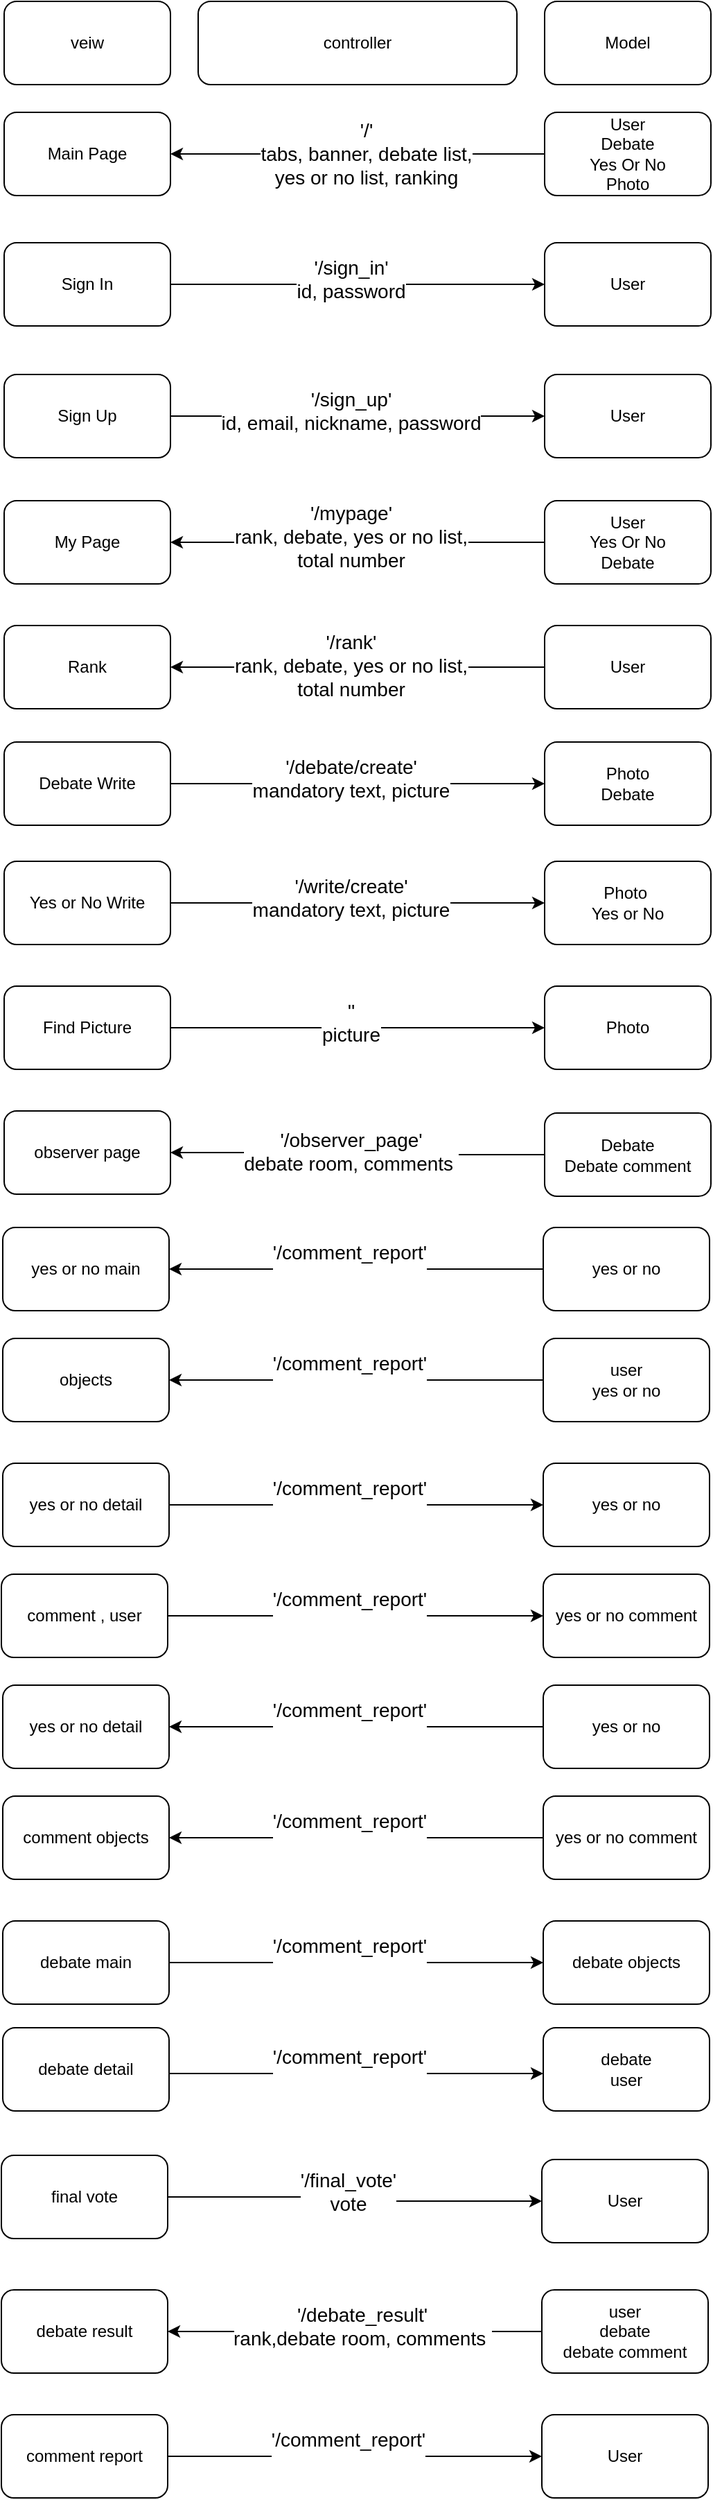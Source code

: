 <mxfile type="github" version="10.6.3"><diagram id="3yDAARl3QmYoI9J8q5zn" name="Page-1"><mxGraphModel grid="1" shadow="0" math="0" pageHeight="1169" pageWidth="827" pageScale="1" page="1" fold="1" arrows="1" connect="1" tooltips="1" guides="1" gridSize="10" dy="760" dx="1028"><root><mxCell id="0" /><mxCell id="1" parent="0" /><mxCell id="imhTDIiOXqtRutM54486-1" value="veiw&lt;br&gt;" parent="1" style="rounded=1;whiteSpace=wrap;html=1;" vertex="1"><mxGeometry as="geometry" x="120" y="50" width="120" height="60" /></mxCell><mxCell id="imhTDIiOXqtRutM54486-2" value="controller" parent="1" style="rounded=1;whiteSpace=wrap;html=1;" vertex="1"><mxGeometry as="geometry" x="260" y="50" width="230" height="60" /></mxCell><mxCell id="imhTDIiOXqtRutM54486-3" value="Model&lt;br&gt;" parent="1" style="rounded=1;whiteSpace=wrap;html=1;" vertex="1"><mxGeometry as="geometry" x="510" y="50" width="120" height="60" /></mxCell><mxCell id="imhTDIiOXqtRutM54486-36" value="Main Page" parent="1" style="rounded=1;whiteSpace=wrap;html=1;" vertex="1"><mxGeometry as="geometry" x="120" y="130" width="120" height="60" /></mxCell><mxCell id="imhTDIiOXqtRutM54486-37" value="Rank" parent="1" style="rounded=1;whiteSpace=wrap;html=1;" vertex="1"><mxGeometry as="geometry" x="120" y="500" width="120" height="60" /></mxCell><mxCell id="imhTDIiOXqtRutM54486-38" value="My Page" parent="1" style="rounded=1;whiteSpace=wrap;html=1;" vertex="1"><mxGeometry as="geometry" x="120" y="410" width="120" height="60" /></mxCell><mxCell id="imhTDIiOXqtRutM54486-39" parent="1" style="edgeStyle=orthogonalEdgeStyle;rounded=0;orthogonalLoop=1;jettySize=auto;html=1;exitX=1;exitY=0.5;exitDx=0;exitDy=0;entryX=0;entryY=0.5;entryDx=0;entryDy=0;fontSize=20;" edge="1" source="imhTDIiOXqtRutM54486-40" target="imhTDIiOXqtRutM54486-54"><mxGeometry as="geometry" relative="1" /></mxCell><mxCell id="imhTDIiOXqtRutM54486-40" value="Sign In" parent="1" style="rounded=1;whiteSpace=wrap;html=1;" vertex="1"><mxGeometry as="geometry" x="120" y="224" width="120" height="60" /></mxCell><mxCell id="imhTDIiOXqtRutM54486-41" parent="1" style="edgeStyle=orthogonalEdgeStyle;rounded=0;orthogonalLoop=1;jettySize=auto;html=1;exitX=1;exitY=0.5;exitDx=0;exitDy=0;entryX=0;entryY=0.5;entryDx=0;entryDy=0;fontSize=20;" edge="1" source="imhTDIiOXqtRutM54486-42" target="imhTDIiOXqtRutM54486-55"><mxGeometry as="geometry" relative="1" /></mxCell><mxCell id="imhTDIiOXqtRutM54486-42" value="Sign Up" parent="1" style="rounded=1;whiteSpace=wrap;html=1;" vertex="1"><mxGeometry as="geometry" x="120" y="319" width="120" height="60" /></mxCell><mxCell id="imhTDIiOXqtRutM54486-43" parent="1" style="edgeStyle=orthogonalEdgeStyle;rounded=0;orthogonalLoop=1;jettySize=auto;html=1;exitX=1;exitY=0.5;exitDx=0;exitDy=0;entryX=0;entryY=0.5;entryDx=0;entryDy=0;fontSize=20;" edge="1" source="imhTDIiOXqtRutM54486-44" target="imhTDIiOXqtRutM54486-56"><mxGeometry as="geometry" relative="1" /></mxCell><mxCell id="imhTDIiOXqtRutM54486-44" value="Yes or No Write" parent="1" style="rounded=1;whiteSpace=wrap;html=1;" vertex="1"><mxGeometry as="geometry" x="120" y="670" width="120" height="60" /></mxCell><mxCell id="imhTDIiOXqtRutM54486-45" parent="1" style="edgeStyle=orthogonalEdgeStyle;rounded=0;orthogonalLoop=1;jettySize=auto;html=1;exitX=1;exitY=0.5;exitDx=0;exitDy=0;entryX=0;entryY=0.5;entryDx=0;entryDy=0;fontSize=20;" edge="1" source="imhTDIiOXqtRutM54486-46" target="imhTDIiOXqtRutM54486-57"><mxGeometry as="geometry" relative="1" /></mxCell><mxCell id="imhTDIiOXqtRutM54486-46" value="Debate Write" parent="1" style="rounded=1;whiteSpace=wrap;html=1;" vertex="1"><mxGeometry as="geometry" x="120" y="584" width="120" height="60" /></mxCell><mxCell id="imhTDIiOXqtRutM54486-47" parent="1" style="edgeStyle=orthogonalEdgeStyle;rounded=0;orthogonalLoop=1;jettySize=auto;html=1;exitX=0;exitY=0.5;exitDx=0;exitDy=0;entryX=1;entryY=0.5;entryDx=0;entryDy=0;fontSize=20;" edge="1" source="imhTDIiOXqtRutM54486-49" target="imhTDIiOXqtRutM54486-36"><mxGeometry as="geometry" relative="1" /></mxCell><mxCell id="imhTDIiOXqtRutM54486-48" value="'/'&lt;br style=&quot;font-size: 14px&quot;&gt;tabs, banner, debate list, &lt;br&gt;yes or no list, ranking&lt;br style=&quot;font-size: 14px&quot;&gt;" parent="imhTDIiOXqtRutM54486-47" style="text;html=1;resizable=0;points=[];align=center;verticalAlign=middle;labelBackgroundColor=#ffffff;fontSize=14;" vertex="1" connectable="0"><mxGeometry as="geometry" x="-0.291" y="1" relative="1"><mxPoint as="offset" x="-34" y="-1" /></mxGeometry></mxCell><mxCell id="imhTDIiOXqtRutM54486-49" value="User&lt;br&gt;Debate&lt;br&gt;Yes Or No&lt;br&gt;Photo&lt;br&gt;" parent="1" style="rounded=1;whiteSpace=wrap;html=1;" vertex="1"><mxGeometry as="geometry" x="510" y="130" width="120" height="60" /></mxCell><mxCell id="imhTDIiOXqtRutM54486-50" parent="1" style="edgeStyle=orthogonalEdgeStyle;rounded=0;orthogonalLoop=1;jettySize=auto;html=1;exitX=0;exitY=0.5;exitDx=0;exitDy=0;entryX=1;entryY=0.5;entryDx=0;entryDy=0;fontSize=20;" edge="1" source="imhTDIiOXqtRutM54486-51" target="imhTDIiOXqtRutM54486-37"><mxGeometry as="geometry" relative="1" /></mxCell><mxCell id="imhTDIiOXqtRutM54486-51" value="User" parent="1" style="rounded=1;whiteSpace=wrap;html=1;" vertex="1"><mxGeometry as="geometry" x="510" y="500" width="120" height="60" /></mxCell><mxCell id="imhTDIiOXqtRutM54486-52" parent="1" style="edgeStyle=orthogonalEdgeStyle;rounded=0;orthogonalLoop=1;jettySize=auto;html=1;exitX=0;exitY=0.5;exitDx=0;exitDy=0;entryX=1;entryY=0.5;entryDx=0;entryDy=0;fontSize=20;" edge="1" source="imhTDIiOXqtRutM54486-53" target="imhTDIiOXqtRutM54486-38"><mxGeometry as="geometry" relative="1" /></mxCell><mxCell id="imhTDIiOXqtRutM54486-53" value="User&lt;br&gt;Yes Or No&lt;br&gt;Debate&lt;br&gt;" parent="1" style="rounded=1;whiteSpace=wrap;html=1;" vertex="1"><mxGeometry as="geometry" x="510" y="410" width="120" height="60" /></mxCell><mxCell id="imhTDIiOXqtRutM54486-54" value="User" parent="1" style="rounded=1;whiteSpace=wrap;html=1;" vertex="1"><mxGeometry as="geometry" x="510" y="224" width="120" height="60" /></mxCell><mxCell id="imhTDIiOXqtRutM54486-55" value="User" parent="1" style="rounded=1;whiteSpace=wrap;html=1;" vertex="1"><mxGeometry as="geometry" x="510" y="319" width="120" height="60" /></mxCell><mxCell id="imhTDIiOXqtRutM54486-56" value="Photo&amp;nbsp;&lt;br&gt;Yes or No&lt;br&gt;" parent="1" style="rounded=1;whiteSpace=wrap;html=1;" vertex="1"><mxGeometry as="geometry" x="510" y="670" width="120" height="60" /></mxCell><mxCell id="imhTDIiOXqtRutM54486-57" value="Photo&lt;br&gt;Debate&lt;br&gt;" parent="1" style="rounded=1;whiteSpace=wrap;html=1;" vertex="1"><mxGeometry as="geometry" x="510" y="584" width="120" height="60" /></mxCell><mxCell id="imhTDIiOXqtRutM54486-58" parent="1" style="edgeStyle=orthogonalEdgeStyle;rounded=0;orthogonalLoop=1;jettySize=auto;html=1;exitX=1;exitY=0.5;exitDx=0;exitDy=0;entryX=0;entryY=0.5;entryDx=0;entryDy=0;fontSize=20;" edge="1" source="imhTDIiOXqtRutM54486-59" target="imhTDIiOXqtRutM54486-60"><mxGeometry as="geometry" relative="1" /></mxCell><mxCell id="imhTDIiOXqtRutM54486-59" value="Find Picture" parent="1" style="rounded=1;whiteSpace=wrap;html=1;" vertex="1"><mxGeometry as="geometry" x="120" y="760" width="120" height="60" /></mxCell><mxCell id="imhTDIiOXqtRutM54486-60" value="Photo" parent="1" style="rounded=1;whiteSpace=wrap;html=1;" vertex="1"><mxGeometry as="geometry" x="510" y="760" width="120" height="60" /></mxCell><mxCell id="imhTDIiOXqtRutM54486-61" value="'/sign_in'&lt;br&gt;id, password&lt;br style=&quot;font-size: 14px&quot;&gt;" parent="1" style="text;html=1;resizable=0;points=[];align=center;verticalAlign=middle;labelBackgroundColor=#ffffff;fontSize=14;" vertex="1" connectable="0"><mxGeometry as="geometry" x="409.857" y="253.857"><mxPoint as="offset" x="-40" y="-4" /></mxGeometry></mxCell><mxCell id="imhTDIiOXqtRutM54486-62" value="'/sign_up'&lt;br&gt;id, email, nickname, password&lt;br style=&quot;font-size: 14px&quot;&gt;" parent="1" style="text;html=1;resizable=0;points=[];align=center;verticalAlign=middle;labelBackgroundColor=#ffffff;fontSize=14;" vertex="1" connectable="0"><mxGeometry as="geometry" x="409.857" y="348.857"><mxPoint as="offset" x="-40" y="-4" /></mxGeometry></mxCell><mxCell id="imhTDIiOXqtRutM54486-63" value="'/mypage'&lt;br&gt;rank, debate, yes or no list, &lt;br&gt;total number&lt;br style=&quot;font-size: 14px&quot;&gt;" parent="1" style="text;html=1;resizable=0;points=[];align=center;verticalAlign=middle;labelBackgroundColor=#ffffff;fontSize=14;" vertex="1" connectable="0"><mxGeometry as="geometry" x="409.857" y="439.857"><mxPoint as="offset" x="-40" y="-4" /></mxGeometry></mxCell><mxCell id="imhTDIiOXqtRutM54486-64" value="'/rank'&lt;br&gt;rank, debate, yes or no list, &lt;br&gt;total number&lt;br style=&quot;font-size: 14px&quot;&gt;" parent="1" style="text;html=1;resizable=0;points=[];align=center;verticalAlign=middle;labelBackgroundColor=#ffffff;fontSize=14;" vertex="1" connectable="0"><mxGeometry as="geometry" x="409.857" y="532.857"><mxPoint as="offset" x="-40" y="-4" /></mxGeometry></mxCell><mxCell id="imhTDIiOXqtRutM54486-65" value="'/debate/create'&lt;br&gt;mandatory text, picture&lt;br style=&quot;font-size: 14px&quot;&gt;" parent="1" style="text;html=1;resizable=0;points=[];align=center;verticalAlign=middle;labelBackgroundColor=#ffffff;fontSize=14;" vertex="1" connectable="0"><mxGeometry as="geometry" x="409.857" y="613.857"><mxPoint as="offset" x="-40" y="-4" /></mxGeometry></mxCell><mxCell id="imhTDIiOXqtRutM54486-66" value="'/write/create'&lt;br&gt;mandatory text, picture&lt;br style=&quot;font-size: 14px&quot;&gt;" parent="1" style="text;html=1;resizable=0;points=[];align=center;verticalAlign=middle;labelBackgroundColor=#ffffff;fontSize=14;" vertex="1" connectable="0"><mxGeometry as="geometry" x="409.857" y="699.857"><mxPoint as="offset" x="-40" y="-4" /></mxGeometry></mxCell><mxCell id="imhTDIiOXqtRutM54486-67" value="''&lt;br&gt;picture&lt;br style=&quot;font-size: 14px&quot;&gt;" parent="1" style="text;html=1;resizable=0;points=[];align=center;verticalAlign=middle;labelBackgroundColor=#ffffff;fontSize=14;" vertex="1" connectable="0"><mxGeometry as="geometry" x="409.857" y="789.857"><mxPoint as="offset" x="-40" y="-4" /></mxGeometry></mxCell><mxCell id="imhTDIiOXqtRutM54486-68" parent="1" style="edgeStyle=orthogonalEdgeStyle;rounded=0;orthogonalLoop=1;jettySize=auto;html=1;exitX=1;exitY=0.5;exitDx=0;exitDy=0;" edge="1" source="imhTDIiOXqtRutM54486-69" target="imhTDIiOXqtRutM54486-77"><mxGeometry as="geometry" relative="1" /></mxCell><mxCell id="imhTDIiOXqtRutM54486-69" value="final vote" parent="1" style="rounded=1;whiteSpace=wrap;html=1;" vertex="1"><mxGeometry as="geometry" x="118" y="1603" width="120" height="60" /></mxCell><mxCell id="imhTDIiOXqtRutM54486-70" parent="1" style="edgeStyle=orthogonalEdgeStyle;rounded=0;orthogonalLoop=1;jettySize=auto;html=1;exitX=0;exitY=0.5;exitDx=0;exitDy=0;entryX=1;entryY=0.5;entryDx=0;entryDy=0;" edge="1" source="imhTDIiOXqtRutM54486-71" target="imhTDIiOXqtRutM54486-74"><mxGeometry as="geometry" relative="1" /></mxCell><mxCell id="imhTDIiOXqtRutM54486-71" value="Debate&lt;br&gt;Debate comment&lt;br&gt;" parent="1" style="rounded=1;whiteSpace=wrap;html=1;" vertex="1"><mxGeometry as="geometry" x="510" y="851.5" width="120" height="60" /></mxCell><mxCell id="imhTDIiOXqtRutM54486-72" value="'/observer_page'&lt;br&gt;debate room, comments&amp;nbsp;&lt;br style=&quot;font-size: 14px&quot;&gt;" parent="1" style="text;html=1;resizable=0;points=[];align=center;verticalAlign=middle;labelBackgroundColor=#ffffff;fontSize=14;" vertex="1" connectable="0"><mxGeometry as="geometry" x="409.857" y="882.857"><mxPoint as="offset" x="-40" y="-4" /></mxGeometry></mxCell><mxCell id="imhTDIiOXqtRutM54486-73" value="debate result" parent="1" style="rounded=1;whiteSpace=wrap;html=1;" vertex="1"><mxGeometry as="geometry" x="118" y="1700" width="120" height="60" /></mxCell><mxCell id="imhTDIiOXqtRutM54486-74" value="observer page" parent="1" style="rounded=1;whiteSpace=wrap;html=1;" vertex="1"><mxGeometry as="geometry" x="120" y="850" width="120" height="60" /></mxCell><mxCell id="imhTDIiOXqtRutM54486-75" parent="1" style="edgeStyle=orthogonalEdgeStyle;rounded=0;orthogonalLoop=1;jettySize=auto;html=1;exitX=1;exitY=0.5;exitDx=0;exitDy=0;" edge="1" source="imhTDIiOXqtRutM54486-76" target="imhTDIiOXqtRutM54486-78"><mxGeometry as="geometry" relative="1" /></mxCell><mxCell id="imhTDIiOXqtRutM54486-76" value="comment report" parent="1" style="rounded=1;whiteSpace=wrap;html=1;" vertex="1"><mxGeometry as="geometry" x="118" y="1790" width="120" height="60" /></mxCell><mxCell id="imhTDIiOXqtRutM54486-77" value="User" parent="1" style="rounded=1;whiteSpace=wrap;html=1;" vertex="1"><mxGeometry as="geometry" x="508" y="1606" width="120" height="60" /></mxCell><mxCell id="imhTDIiOXqtRutM54486-78" value="User" parent="1" style="rounded=1;whiteSpace=wrap;html=1;" vertex="1"><mxGeometry as="geometry" x="508" y="1790" width="120" height="60" /></mxCell><mxCell id="imhTDIiOXqtRutM54486-79" parent="1" style="edgeStyle=orthogonalEdgeStyle;rounded=0;orthogonalLoop=1;jettySize=auto;html=1;exitX=0;exitY=0.5;exitDx=0;exitDy=0;" edge="1" source="imhTDIiOXqtRutM54486-80" target="imhTDIiOXqtRutM54486-73"><mxGeometry as="geometry" relative="1" /></mxCell><mxCell id="imhTDIiOXqtRutM54486-80" value="user&lt;br&gt;debate&lt;br&gt;debate comment&lt;br&gt;" parent="1" style="rounded=1;whiteSpace=wrap;html=1;" vertex="1"><mxGeometry as="geometry" x="508" y="1700" width="120" height="60" /></mxCell><mxCell id="imhTDIiOXqtRutM54486-81" value="'/final_vote'&lt;br&gt;vote&lt;br style=&quot;font-size: 14px&quot;&gt;" parent="1" style="text;html=1;resizable=0;points=[];align=center;verticalAlign=middle;labelBackgroundColor=#ffffff;fontSize=14;" vertex="1" connectable="0"><mxGeometry as="geometry" x="407.857" y="1632.857"><mxPoint as="offset" x="-40" y="-4" /></mxGeometry></mxCell><mxCell id="imhTDIiOXqtRutM54486-82" value="'/debate_result'&lt;br&gt;rank,debate room, comments&amp;nbsp;&lt;br style=&quot;font-size: 14px&quot;&gt;" parent="1" style="text;html=1;resizable=0;points=[];align=center;verticalAlign=middle;labelBackgroundColor=#ffffff;fontSize=14;" vertex="1" connectable="0"><mxGeometry as="geometry" x="417.857" y="1729.857"><mxPoint as="offset" x="-40" y="-4" /></mxGeometry></mxCell><mxCell id="imhTDIiOXqtRutM54486-83" value="'/comment_report'&lt;br&gt;&lt;br style=&quot;font-size: 14px&quot;&gt;" parent="1" style="text;html=1;resizable=0;points=[];align=center;verticalAlign=middle;labelBackgroundColor=#ffffff;fontSize=14;" vertex="1" connectable="0"><mxGeometry as="geometry" x="407.857" y="1819.857"><mxPoint as="offset" x="-40" y="-4" /></mxGeometry></mxCell><mxCell id="imhTDIiOXqtRutM54486-85" value="yes or no main&lt;br&gt;" parent="1" style="rounded=1;whiteSpace=wrap;html=1;" vertex="1"><mxGeometry as="geometry" x="119" y="934" width="120" height="60" /></mxCell><mxCell id="imhTDIiOXqtRutM54486-104" parent="1" style="edgeStyle=orthogonalEdgeStyle;rounded=0;orthogonalLoop=1;jettySize=auto;html=1;exitX=0;exitY=0.5;exitDx=0;exitDy=0;entryX=1;entryY=0.5;entryDx=0;entryDy=0;" edge="1" source="imhTDIiOXqtRutM54486-86" target="imhTDIiOXqtRutM54486-85"><mxGeometry as="geometry" relative="1" /></mxCell><mxCell id="imhTDIiOXqtRutM54486-86" value="yes or no&lt;br&gt;" parent="1" style="rounded=1;whiteSpace=wrap;html=1;" vertex="1"><mxGeometry as="geometry" x="509" y="934" width="120" height="60" /></mxCell><mxCell id="imhTDIiOXqtRutM54486-87" value="'/comment_report'&lt;br&gt;&lt;br style=&quot;font-size: 14px&quot;&gt;" parent="1" style="text;html=1;resizable=0;points=[];align=center;verticalAlign=middle;labelBackgroundColor=#ffffff;fontSize=14;" vertex="1" connectable="0"><mxGeometry as="geometry" x="408.857" y="963.857"><mxPoint as="offset" x="-40" y="-4" /></mxGeometry></mxCell><mxCell id="imhTDIiOXqtRutM54486-89" value="objects" parent="1" style="rounded=1;whiteSpace=wrap;html=1;" vertex="1"><mxGeometry as="geometry" x="119" y="1014" width="120" height="60" /></mxCell><mxCell id="imhTDIiOXqtRutM54486-105" parent="1" style="edgeStyle=orthogonalEdgeStyle;rounded=0;orthogonalLoop=1;jettySize=auto;html=1;exitX=0;exitY=0.5;exitDx=0;exitDy=0;entryX=1;entryY=0.5;entryDx=0;entryDy=0;" edge="1" source="imhTDIiOXqtRutM54486-90" target="imhTDIiOXqtRutM54486-89"><mxGeometry as="geometry" relative="1" /></mxCell><mxCell id="imhTDIiOXqtRutM54486-90" value="user&lt;br&gt;yes or no&lt;br&gt;" parent="1" style="rounded=1;whiteSpace=wrap;html=1;" vertex="1"><mxGeometry as="geometry" x="509" y="1014" width="120" height="60" /></mxCell><mxCell id="imhTDIiOXqtRutM54486-91" value="'/comment_report'&lt;br&gt;&lt;br style=&quot;font-size: 14px&quot;&gt;" parent="1" style="text;html=1;resizable=0;points=[];align=center;verticalAlign=middle;labelBackgroundColor=#ffffff;fontSize=14;" vertex="1" connectable="0"><mxGeometry as="geometry" x="408.857" y="1043.857"><mxPoint as="offset" x="-40" y="-4" /></mxGeometry></mxCell><mxCell id="imhTDIiOXqtRutM54486-96" parent="1" style="edgeStyle=orthogonalEdgeStyle;rounded=0;orthogonalLoop=1;jettySize=auto;html=1;exitX=1;exitY=0.5;exitDx=0;exitDy=0;" edge="1" source="imhTDIiOXqtRutM54486-97" target="imhTDIiOXqtRutM54486-98"><mxGeometry as="geometry" relative="1" /></mxCell><mxCell id="imhTDIiOXqtRutM54486-97" value="yes or no detail&lt;br&gt;" parent="1" style="rounded=1;whiteSpace=wrap;html=1;" vertex="1"><mxGeometry as="geometry" x="119" y="1104" width="120" height="60" /></mxCell><mxCell id="imhTDIiOXqtRutM54486-98" value="yes or no" parent="1" style="rounded=1;whiteSpace=wrap;html=1;" vertex="1"><mxGeometry as="geometry" x="509" y="1104" width="120" height="60" /></mxCell><mxCell id="imhTDIiOXqtRutM54486-99" value="'/comment_report'&lt;br&gt;&lt;br style=&quot;font-size: 14px&quot;&gt;" parent="1" style="text;html=1;resizable=0;points=[];align=center;verticalAlign=middle;labelBackgroundColor=#ffffff;fontSize=14;" vertex="1" connectable="0"><mxGeometry as="geometry" x="408.857" y="1133.857"><mxPoint as="offset" x="-40" y="-4" /></mxGeometry></mxCell><mxCell id="imhTDIiOXqtRutM54486-100" parent="1" style="edgeStyle=orthogonalEdgeStyle;rounded=0;orthogonalLoop=1;jettySize=auto;html=1;exitX=1;exitY=0.5;exitDx=0;exitDy=0;" edge="1" source="imhTDIiOXqtRutM54486-101" target="imhTDIiOXqtRutM54486-102"><mxGeometry as="geometry" relative="1" /></mxCell><mxCell id="imhTDIiOXqtRutM54486-101" value="comment , user&lt;br&gt;" parent="1" style="rounded=1;whiteSpace=wrap;html=1;" vertex="1"><mxGeometry as="geometry" x="118" y="1184" width="120" height="60" /></mxCell><mxCell id="imhTDIiOXqtRutM54486-102" value="yes or no comment&lt;br&gt;" parent="1" style="rounded=1;whiteSpace=wrap;html=1;" vertex="1"><mxGeometry as="geometry" x="509" y="1184" width="120" height="60" /></mxCell><mxCell id="imhTDIiOXqtRutM54486-103" value="'/comment_report'&lt;br&gt;&lt;br style=&quot;font-size: 14px&quot;&gt;" parent="1" style="text;html=1;resizable=0;points=[];align=center;verticalAlign=middle;labelBackgroundColor=#ffffff;fontSize=14;" vertex="1" connectable="0"><mxGeometry as="geometry" x="408.857" y="1213.857"><mxPoint as="offset" x="-40" y="-4" /></mxGeometry></mxCell><mxCell id="imhTDIiOXqtRutM54486-107" value="yes or no detail&lt;br&gt;" parent="1" style="rounded=1;whiteSpace=wrap;html=1;" vertex="1"><mxGeometry as="geometry" x="119" y="1264" width="120" height="60" /></mxCell><mxCell id="imhTDIiOXqtRutM54486-110" parent="1" style="edgeStyle=orthogonalEdgeStyle;rounded=0;orthogonalLoop=1;jettySize=auto;html=1;exitX=0;exitY=0.5;exitDx=0;exitDy=0;entryX=1;entryY=0.5;entryDx=0;entryDy=0;" edge="1" source="imhTDIiOXqtRutM54486-108" target="imhTDIiOXqtRutM54486-107"><mxGeometry as="geometry" relative="1" /></mxCell><mxCell id="imhTDIiOXqtRutM54486-108" value="yes or no" parent="1" style="rounded=1;whiteSpace=wrap;html=1;" vertex="1"><mxGeometry as="geometry" x="509" y="1264" width="120" height="60" /></mxCell><mxCell id="imhTDIiOXqtRutM54486-109" value="'/comment_report'&lt;br&gt;&lt;br style=&quot;font-size: 14px&quot;&gt;" parent="1" style="text;html=1;resizable=0;points=[];align=center;verticalAlign=middle;labelBackgroundColor=#ffffff;fontSize=14;" vertex="1" connectable="0"><mxGeometry as="geometry" x="408.857" y="1293.857"><mxPoint as="offset" x="-40" y="-4" /></mxGeometry></mxCell><mxCell id="imhTDIiOXqtRutM54486-112" value="comment objects" parent="1" style="rounded=1;whiteSpace=wrap;html=1;" vertex="1"><mxGeometry as="geometry" x="119" y="1344" width="120" height="60" /></mxCell><mxCell id="imhTDIiOXqtRutM54486-123" parent="1" style="edgeStyle=orthogonalEdgeStyle;rounded=0;orthogonalLoop=1;jettySize=auto;html=1;exitX=0;exitY=0.5;exitDx=0;exitDy=0;entryX=1;entryY=0.5;entryDx=0;entryDy=0;" edge="1" source="imhTDIiOXqtRutM54486-113" target="imhTDIiOXqtRutM54486-112"><mxGeometry as="geometry" relative="1" /></mxCell><mxCell id="imhTDIiOXqtRutM54486-113" value="yes or no comment" parent="1" style="rounded=1;whiteSpace=wrap;html=1;" vertex="1"><mxGeometry as="geometry" x="509" y="1344" width="120" height="60" /></mxCell><mxCell id="imhTDIiOXqtRutM54486-114" value="'/comment_report'&lt;br&gt;&lt;br style=&quot;font-size: 14px&quot;&gt;" parent="1" style="text;html=1;resizable=0;points=[];align=center;verticalAlign=middle;labelBackgroundColor=#ffffff;fontSize=14;" vertex="1" connectable="0"><mxGeometry as="geometry" x="408.857" y="1373.857"><mxPoint as="offset" x="-40" y="-4" /></mxGeometry></mxCell><mxCell id="imhTDIiOXqtRutM54486-115" parent="1" style="edgeStyle=orthogonalEdgeStyle;rounded=0;orthogonalLoop=1;jettySize=auto;html=1;exitX=1;exitY=0.5;exitDx=0;exitDy=0;" edge="1" source="imhTDIiOXqtRutM54486-116" target="imhTDIiOXqtRutM54486-117"><mxGeometry as="geometry" relative="1" /></mxCell><mxCell id="imhTDIiOXqtRutM54486-116" value="debate main&lt;br&gt;" parent="1" style="rounded=1;whiteSpace=wrap;html=1;" vertex="1"><mxGeometry as="geometry" x="119" y="1434" width="120" height="60" /></mxCell><mxCell id="imhTDIiOXqtRutM54486-117" value="debate objects&lt;br&gt;" parent="1" style="rounded=1;whiteSpace=wrap;html=1;" vertex="1"><mxGeometry as="geometry" x="509" y="1434" width="120" height="60" /></mxCell><mxCell id="imhTDIiOXqtRutM54486-118" value="'/comment_report'&lt;br&gt;&lt;br style=&quot;font-size: 14px&quot;&gt;" parent="1" style="text;html=1;resizable=0;points=[];align=center;verticalAlign=middle;labelBackgroundColor=#ffffff;fontSize=14;" vertex="1" connectable="0"><mxGeometry as="geometry" x="408.857" y="1463.857"><mxPoint as="offset" x="-40" y="-4" /></mxGeometry></mxCell><mxCell id="imhTDIiOXqtRutM54486-119" parent="1" style="edgeStyle=orthogonalEdgeStyle;rounded=0;orthogonalLoop=1;jettySize=auto;html=1;exitX=1;exitY=0.5;exitDx=0;exitDy=0;" edge="1"><mxGeometry as="geometry" relative="1"><mxPoint as="sourcePoint" x="239" y="1544" /><mxPoint as="targetPoint" x="509" y="1544" /></mxGeometry></mxCell><mxCell id="imhTDIiOXqtRutM54486-120" value="debate detail&lt;br&gt;" parent="1" style="rounded=1;whiteSpace=wrap;html=1;" vertex="1"><mxGeometry as="geometry" x="119" y="1511" width="120" height="60" /></mxCell><mxCell id="imhTDIiOXqtRutM54486-121" value="debate&lt;br&gt;user&lt;br&gt;" parent="1" style="rounded=1;whiteSpace=wrap;html=1;" vertex="1"><mxGeometry as="geometry" x="509" y="1511" width="120" height="60" /></mxCell><mxCell id="imhTDIiOXqtRutM54486-122" value="'/comment_report'&lt;br&gt;&lt;br style=&quot;font-size: 14px&quot;&gt;" parent="1" style="text;html=1;resizable=0;points=[];align=center;verticalAlign=middle;labelBackgroundColor=#ffffff;fontSize=14;" vertex="1" connectable="0"><mxGeometry as="geometry" x="408.857" y="1543.857"><mxPoint as="offset" x="-40" y="-4" /></mxGeometry></mxCell></root></mxGraphModel></diagram></mxfile>